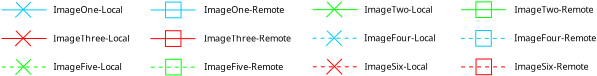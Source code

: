 <?xml version="1.0" encoding="UTF-8"?>
<dia:diagram xmlns:dia="http://www.lysator.liu.se/~alla/dia/">
  <dia:layer name="Background" visible="true" active="true">
    <dia:object type="Standard - Line" version="0" id="O0">
      <dia:attribute name="obj_pos">
        <dia:point val="-21.893,9.8"/>
      </dia:attribute>
      <dia:attribute name="obj_bb">
        <dia:rectangle val="-21.918,9.775;-19.619,9.825"/>
      </dia:attribute>
      <dia:attribute name="conn_endpoints">
        <dia:point val="-21.893,9.8"/>
        <dia:point val="-19.644,9.8"/>
      </dia:attribute>
      <dia:attribute name="numcp">
        <dia:int val="1"/>
      </dia:attribute>
      <dia:attribute name="line_color">
        <dia:color val="#00cbff"/>
      </dia:attribute>
      <dia:attribute name="line_width">
        <dia:real val="0.05"/>
      </dia:attribute>
    </dia:object>
    <dia:object type="Standard - Text" version="1" id="O1">
      <dia:attribute name="obj_pos">
        <dia:point val="-19.303,9.954"/>
      </dia:attribute>
      <dia:attribute name="obj_bb">
        <dia:rectangle val="-19.303,9.534;-15.623,10.061"/>
      </dia:attribute>
      <dia:attribute name="text">
        <dia:composite type="text">
          <dia:attribute name="string">
            <dia:string>#ImageOne-Local#</dia:string>
          </dia:attribute>
          <dia:attribute name="font">
            <dia:font family="sans" style="0" name="Helvetica"/>
          </dia:attribute>
          <dia:attribute name="height">
            <dia:real val="0.564"/>
          </dia:attribute>
          <dia:attribute name="pos">
            <dia:point val="-19.303,9.954"/>
          </dia:attribute>
          <dia:attribute name="color">
            <dia:color val="#000000"/>
          </dia:attribute>
          <dia:attribute name="alignment">
            <dia:enum val="0"/>
          </dia:attribute>
        </dia:composite>
      </dia:attribute>
      <dia:attribute name="valign">
        <dia:enum val="3"/>
      </dia:attribute>
    </dia:object>
    <dia:object type="Standard - Line" version="0" id="O2">
      <dia:attribute name="obj_pos">
        <dia:point val="-21.171,9.419"/>
      </dia:attribute>
      <dia:attribute name="obj_bb">
        <dia:rectangle val="-21.206,9.383;-20.386,10.217"/>
      </dia:attribute>
      <dia:attribute name="conn_endpoints">
        <dia:point val="-21.171,9.419"/>
        <dia:point val="-20.421,10.182"/>
      </dia:attribute>
      <dia:attribute name="numcp">
        <dia:int val="1"/>
      </dia:attribute>
      <dia:attribute name="line_color">
        <dia:color val="#00cbff"/>
      </dia:attribute>
      <dia:attribute name="line_width">
        <dia:real val="0.05"/>
      </dia:attribute>
    </dia:object>
    <dia:object type="Standard - Line" version="0" id="O3">
      <dia:attribute name="obj_pos">
        <dia:point val="-20.435,9.405"/>
      </dia:attribute>
      <dia:attribute name="obj_bb">
        <dia:rectangle val="-21.247,9.37;-20.399,10.217"/>
      </dia:attribute>
      <dia:attribute name="conn_endpoints">
        <dia:point val="-20.435,9.405"/>
        <dia:point val="-21.212,10.182"/>
      </dia:attribute>
      <dia:attribute name="numcp">
        <dia:int val="1"/>
      </dia:attribute>
      <dia:attribute name="line_color">
        <dia:color val="#00cbff"/>
      </dia:attribute>
      <dia:attribute name="line_width">
        <dia:real val="0.05"/>
      </dia:attribute>
    </dia:object>
    <dia:object type="Standard - Line" version="0" id="O4">
      <dia:attribute name="obj_pos">
        <dia:point val="-14.445,9.806"/>
      </dia:attribute>
      <dia:attribute name="obj_bb">
        <dia:rectangle val="-14.47,9.781;-12.171,9.831"/>
      </dia:attribute>
      <dia:attribute name="conn_endpoints">
        <dia:point val="-14.445,9.806"/>
        <dia:point val="-12.196,9.806"/>
      </dia:attribute>
      <dia:attribute name="numcp">
        <dia:int val="1"/>
      </dia:attribute>
      <dia:attribute name="line_color">
        <dia:color val="#00cbff"/>
      </dia:attribute>
      <dia:attribute name="line_width">
        <dia:real val="0.05"/>
      </dia:attribute>
    </dia:object>
    <dia:object type="Standard - Box" version="0" id="O5">
      <dia:attribute name="obj_pos">
        <dia:point val="-13.697,9.412"/>
      </dia:attribute>
      <dia:attribute name="obj_bb">
        <dia:rectangle val="-13.722,9.387;-12.897,10.221"/>
      </dia:attribute>
      <dia:attribute name="elem_corner">
        <dia:point val="-13.697,9.412"/>
      </dia:attribute>
      <dia:attribute name="elem_width">
        <dia:real val="0.775"/>
      </dia:attribute>
      <dia:attribute name="elem_height">
        <dia:real val="0.784"/>
      </dia:attribute>
      <dia:attribute name="border_width">
        <dia:real val="0.05"/>
      </dia:attribute>
      <dia:attribute name="border_color">
        <dia:color val="#00cbff"/>
      </dia:attribute>
      <dia:attribute name="show_background">
        <dia:boolean val="false"/>
      </dia:attribute>
    </dia:object>
    <dia:object type="Standard - Text" version="1" id="O6">
      <dia:attribute name="obj_pos">
        <dia:point val="-11.768,9.952"/>
      </dia:attribute>
      <dia:attribute name="obj_bb">
        <dia:rectangle val="-11.768,9.532;-7.505,10.059"/>
      </dia:attribute>
      <dia:attribute name="text">
        <dia:composite type="text">
          <dia:attribute name="string">
            <dia:string>#ImageOne-Remote#</dia:string>
          </dia:attribute>
          <dia:attribute name="font">
            <dia:font family="sans" style="0" name="Helvetica"/>
          </dia:attribute>
          <dia:attribute name="height">
            <dia:real val="0.564"/>
          </dia:attribute>
          <dia:attribute name="pos">
            <dia:point val="-11.768,9.952"/>
          </dia:attribute>
          <dia:attribute name="color">
            <dia:color val="#000000"/>
          </dia:attribute>
          <dia:attribute name="alignment">
            <dia:enum val="0"/>
          </dia:attribute>
        </dia:composite>
      </dia:attribute>
      <dia:attribute name="valign">
        <dia:enum val="3"/>
      </dia:attribute>
    </dia:object>
    <dia:object type="Standard - Line" version="0" id="O7">
      <dia:attribute name="obj_pos">
        <dia:point val="-6.344,9.788"/>
      </dia:attribute>
      <dia:attribute name="obj_bb">
        <dia:rectangle val="-6.369,9.763;-4.07,9.813"/>
      </dia:attribute>
      <dia:attribute name="conn_endpoints">
        <dia:point val="-6.344,9.788"/>
        <dia:point val="-4.095,9.788"/>
      </dia:attribute>
      <dia:attribute name="numcp">
        <dia:int val="1"/>
      </dia:attribute>
      <dia:attribute name="line_color">
        <dia:color val="#00ff00"/>
      </dia:attribute>
      <dia:attribute name="line_width">
        <dia:real val="0.05"/>
      </dia:attribute>
    </dia:object>
    <dia:object type="Standard - Text" version="1" id="O8">
      <dia:attribute name="obj_pos">
        <dia:point val="-3.754,9.941"/>
      </dia:attribute>
      <dia:attribute name="obj_bb">
        <dia:rectangle val="-3.754,9.521;-0.069,10.048"/>
      </dia:attribute>
      <dia:attribute name="text">
        <dia:composite type="text">
          <dia:attribute name="string">
            <dia:string>#ImageTwo-Local#</dia:string>
          </dia:attribute>
          <dia:attribute name="font">
            <dia:font family="sans" style="0" name="Helvetica"/>
          </dia:attribute>
          <dia:attribute name="height">
            <dia:real val="0.564"/>
          </dia:attribute>
          <dia:attribute name="pos">
            <dia:point val="-3.754,9.941"/>
          </dia:attribute>
          <dia:attribute name="color">
            <dia:color val="#000000"/>
          </dia:attribute>
          <dia:attribute name="alignment">
            <dia:enum val="0"/>
          </dia:attribute>
        </dia:composite>
      </dia:attribute>
      <dia:attribute name="valign">
        <dia:enum val="3"/>
      </dia:attribute>
    </dia:object>
    <dia:object type="Standard - Line" version="0" id="O9">
      <dia:attribute name="obj_pos">
        <dia:point val="-5.622,9.406"/>
      </dia:attribute>
      <dia:attribute name="obj_bb">
        <dia:rectangle val="-5.657,9.371;-4.837,10.205"/>
      </dia:attribute>
      <dia:attribute name="conn_endpoints">
        <dia:point val="-5.622,9.406"/>
        <dia:point val="-4.872,10.169"/>
      </dia:attribute>
      <dia:attribute name="numcp">
        <dia:int val="1"/>
      </dia:attribute>
      <dia:attribute name="line_color">
        <dia:color val="#00ff00"/>
      </dia:attribute>
      <dia:attribute name="line_width">
        <dia:real val="0.05"/>
      </dia:attribute>
    </dia:object>
    <dia:object type="Standard - Line" version="0" id="O10">
      <dia:attribute name="obj_pos">
        <dia:point val="-4.886,9.392"/>
      </dia:attribute>
      <dia:attribute name="obj_bb">
        <dia:rectangle val="-5.698,9.357;-4.85,10.205"/>
      </dia:attribute>
      <dia:attribute name="conn_endpoints">
        <dia:point val="-4.886,9.392"/>
        <dia:point val="-5.663,10.169"/>
      </dia:attribute>
      <dia:attribute name="numcp">
        <dia:int val="1"/>
      </dia:attribute>
      <dia:attribute name="line_color">
        <dia:color val="#00ff00"/>
      </dia:attribute>
      <dia:attribute name="line_width">
        <dia:real val="0.05"/>
      </dia:attribute>
    </dia:object>
    <dia:object type="Standard - Line" version="0" id="O11">
      <dia:attribute name="obj_pos">
        <dia:point val="1.071,9.793"/>
      </dia:attribute>
      <dia:attribute name="obj_bb">
        <dia:rectangle val="1.046,9.768;3.345,9.818"/>
      </dia:attribute>
      <dia:attribute name="conn_endpoints">
        <dia:point val="1.071,9.793"/>
        <dia:point val="3.32,9.793"/>
      </dia:attribute>
      <dia:attribute name="numcp">
        <dia:int val="1"/>
      </dia:attribute>
      <dia:attribute name="line_color">
        <dia:color val="#00ff00"/>
      </dia:attribute>
      <dia:attribute name="line_width">
        <dia:real val="0.05"/>
      </dia:attribute>
    </dia:object>
    <dia:object type="Standard - Box" version="0" id="O12">
      <dia:attribute name="obj_pos">
        <dia:point val="1.82,9.399"/>
      </dia:attribute>
      <dia:attribute name="obj_bb">
        <dia:rectangle val="1.795,9.374;2.619,10.208"/>
      </dia:attribute>
      <dia:attribute name="elem_corner">
        <dia:point val="1.82,9.399"/>
      </dia:attribute>
      <dia:attribute name="elem_width">
        <dia:real val="0.775"/>
      </dia:attribute>
      <dia:attribute name="elem_height">
        <dia:real val="0.784"/>
      </dia:attribute>
      <dia:attribute name="border_width">
        <dia:real val="0.05"/>
      </dia:attribute>
      <dia:attribute name="border_color">
        <dia:color val="#00ff00"/>
      </dia:attribute>
      <dia:attribute name="show_background">
        <dia:boolean val="false"/>
      </dia:attribute>
    </dia:object>
    <dia:object type="Standard - Text" version="1" id="O13">
      <dia:attribute name="obj_pos">
        <dia:point val="3.749,9.939"/>
      </dia:attribute>
      <dia:attribute name="obj_bb">
        <dia:rectangle val="3.749,9.519;8.016,10.047"/>
      </dia:attribute>
      <dia:attribute name="text">
        <dia:composite type="text">
          <dia:attribute name="string">
            <dia:string>#ImageTwo-Remote#</dia:string>
          </dia:attribute>
          <dia:attribute name="font">
            <dia:font family="sans" style="0" name="Helvetica"/>
          </dia:attribute>
          <dia:attribute name="height">
            <dia:real val="0.564"/>
          </dia:attribute>
          <dia:attribute name="pos">
            <dia:point val="3.749,9.939"/>
          </dia:attribute>
          <dia:attribute name="color">
            <dia:color val="#000000"/>
          </dia:attribute>
          <dia:attribute name="alignment">
            <dia:enum val="0"/>
          </dia:attribute>
        </dia:composite>
      </dia:attribute>
      <dia:attribute name="valign">
        <dia:enum val="3"/>
      </dia:attribute>
    </dia:object>
    <dia:object type="Standard - Line" version="0" id="O14">
      <dia:attribute name="obj_pos">
        <dia:point val="-21.9,11.232"/>
      </dia:attribute>
      <dia:attribute name="obj_bb">
        <dia:rectangle val="-21.925,11.207;-19.625,11.257"/>
      </dia:attribute>
      <dia:attribute name="conn_endpoints">
        <dia:point val="-21.9,11.232"/>
        <dia:point val="-19.651,11.232"/>
      </dia:attribute>
      <dia:attribute name="numcp">
        <dia:int val="1"/>
      </dia:attribute>
      <dia:attribute name="line_color">
        <dia:color val="#ff0000"/>
      </dia:attribute>
      <dia:attribute name="line_width">
        <dia:real val="0.05"/>
      </dia:attribute>
    </dia:object>
    <dia:object type="Standard - Text" version="1" id="O15">
      <dia:attribute name="obj_pos">
        <dia:point val="-19.31,11.385"/>
      </dia:attribute>
      <dia:attribute name="obj_bb">
        <dia:rectangle val="-19.31,10.952;-15.232,11.519"/>
      </dia:attribute>
      <dia:attribute name="text">
        <dia:composite type="text">
          <dia:attribute name="string">
            <dia:string>#ImageThree-Local#</dia:string>
          </dia:attribute>
          <dia:attribute name="font">
            <dia:font family="sans" style="0" name="Helvetica"/>
          </dia:attribute>
          <dia:attribute name="height">
            <dia:real val="0.564"/>
          </dia:attribute>
          <dia:attribute name="pos">
            <dia:point val="-19.31,11.385"/>
          </dia:attribute>
          <dia:attribute name="color">
            <dia:color val="#000000"/>
          </dia:attribute>
          <dia:attribute name="alignment">
            <dia:enum val="0"/>
          </dia:attribute>
        </dia:composite>
      </dia:attribute>
      <dia:attribute name="valign">
        <dia:enum val="3"/>
      </dia:attribute>
    </dia:object>
    <dia:object type="Standard - Line" version="0" id="O16">
      <dia:attribute name="obj_pos">
        <dia:point val="-21.177,10.851"/>
      </dia:attribute>
      <dia:attribute name="obj_bb">
        <dia:rectangle val="-21.213,10.815;-20.392,11.649"/>
      </dia:attribute>
      <dia:attribute name="conn_endpoints">
        <dia:point val="-21.177,10.851"/>
        <dia:point val="-20.427,11.614"/>
      </dia:attribute>
      <dia:attribute name="numcp">
        <dia:int val="1"/>
      </dia:attribute>
      <dia:attribute name="line_color">
        <dia:color val="#ff0000"/>
      </dia:attribute>
      <dia:attribute name="line_width">
        <dia:real val="0.05"/>
      </dia:attribute>
    </dia:object>
    <dia:object type="Standard - Line" version="0" id="O17">
      <dia:attribute name="obj_pos">
        <dia:point val="-20.441,10.837"/>
      </dia:attribute>
      <dia:attribute name="obj_bb">
        <dia:rectangle val="-21.253,10.802;-20.406,11.649"/>
      </dia:attribute>
      <dia:attribute name="conn_endpoints">
        <dia:point val="-20.441,10.837"/>
        <dia:point val="-21.218,11.614"/>
      </dia:attribute>
      <dia:attribute name="numcp">
        <dia:int val="1"/>
      </dia:attribute>
      <dia:attribute name="line_color">
        <dia:color val="#ff0000"/>
      </dia:attribute>
      <dia:attribute name="line_width">
        <dia:real val="0.05"/>
      </dia:attribute>
    </dia:object>
    <dia:object type="Standard - Line" version="0" id="O18">
      <dia:attribute name="obj_pos">
        <dia:point val="-14.452,11.238"/>
      </dia:attribute>
      <dia:attribute name="obj_bb">
        <dia:rectangle val="-14.477,11.213;-12.178,11.263"/>
      </dia:attribute>
      <dia:attribute name="conn_endpoints">
        <dia:point val="-14.452,11.238"/>
        <dia:point val="-12.203,11.238"/>
      </dia:attribute>
      <dia:attribute name="numcp">
        <dia:int val="1"/>
      </dia:attribute>
      <dia:attribute name="line_color">
        <dia:color val="#ff0000"/>
      </dia:attribute>
      <dia:attribute name="line_width">
        <dia:real val="0.05"/>
      </dia:attribute>
    </dia:object>
    <dia:object type="Standard - Box" version="0" id="O19">
      <dia:attribute name="obj_pos">
        <dia:point val="-13.703,10.844"/>
      </dia:attribute>
      <dia:attribute name="obj_bb">
        <dia:rectangle val="-13.728,10.819;-12.903,11.652"/>
      </dia:attribute>
      <dia:attribute name="elem_corner">
        <dia:point val="-13.703,10.844"/>
      </dia:attribute>
      <dia:attribute name="elem_width">
        <dia:real val="0.775"/>
      </dia:attribute>
      <dia:attribute name="elem_height">
        <dia:real val="0.784"/>
      </dia:attribute>
      <dia:attribute name="border_width">
        <dia:real val="0.05"/>
      </dia:attribute>
      <dia:attribute name="border_color">
        <dia:color val="#ff0000"/>
      </dia:attribute>
      <dia:attribute name="show_background">
        <dia:boolean val="false"/>
      </dia:attribute>
    </dia:object>
    <dia:object type="Standard - Text" version="1" id="O20">
      <dia:attribute name="obj_pos">
        <dia:point val="-11.774,11.384"/>
      </dia:attribute>
      <dia:attribute name="obj_bb">
        <dia:rectangle val="-11.774,10.951;-7.113,11.518"/>
      </dia:attribute>
      <dia:attribute name="text">
        <dia:composite type="text">
          <dia:attribute name="string">
            <dia:string>#ImageThree-Remote#</dia:string>
          </dia:attribute>
          <dia:attribute name="font">
            <dia:font family="sans" style="0" name="Helvetica"/>
          </dia:attribute>
          <dia:attribute name="height">
            <dia:real val="0.564"/>
          </dia:attribute>
          <dia:attribute name="pos">
            <dia:point val="-11.774,11.384"/>
          </dia:attribute>
          <dia:attribute name="color">
            <dia:color val="#000000"/>
          </dia:attribute>
          <dia:attribute name="alignment">
            <dia:enum val="0"/>
          </dia:attribute>
        </dia:composite>
      </dia:attribute>
      <dia:attribute name="valign">
        <dia:enum val="3"/>
      </dia:attribute>
    </dia:object>
    <dia:object type="Standard - Line" version="0" id="O21">
      <dia:attribute name="obj_pos">
        <dia:point val="-6.351,11.219"/>
      </dia:attribute>
      <dia:attribute name="obj_bb">
        <dia:rectangle val="-6.376,11.194;-4.077,11.244"/>
      </dia:attribute>
      <dia:attribute name="conn_endpoints">
        <dia:point val="-6.351,11.219"/>
        <dia:point val="-4.102,11.219"/>
      </dia:attribute>
      <dia:attribute name="numcp">
        <dia:int val="1"/>
      </dia:attribute>
      <dia:attribute name="line_color">
        <dia:color val="#00cbff"/>
      </dia:attribute>
      <dia:attribute name="line_width">
        <dia:real val="0.05"/>
      </dia:attribute>
      <dia:attribute name="line_style">
        <dia:enum val="1"/>
      </dia:attribute>
      <dia:attribute name="dashlength">
        <dia:real val="0.2"/>
      </dia:attribute>
    </dia:object>
    <dia:object type="Standard - Text" version="1" id="O22">
      <dia:attribute name="obj_pos">
        <dia:point val="-3.761,11.373"/>
      </dia:attribute>
      <dia:attribute name="obj_bb">
        <dia:rectangle val="-3.761,10.94;0.022,11.507"/>
      </dia:attribute>
      <dia:attribute name="text">
        <dia:composite type="text">
          <dia:attribute name="string">
            <dia:string>#ImageFour-Local#</dia:string>
          </dia:attribute>
          <dia:attribute name="font">
            <dia:font family="sans" style="0" name="Helvetica"/>
          </dia:attribute>
          <dia:attribute name="height">
            <dia:real val="0.564"/>
          </dia:attribute>
          <dia:attribute name="pos">
            <dia:point val="-3.761,11.373"/>
          </dia:attribute>
          <dia:attribute name="color">
            <dia:color val="#000000"/>
          </dia:attribute>
          <dia:attribute name="alignment">
            <dia:enum val="0"/>
          </dia:attribute>
        </dia:composite>
      </dia:attribute>
      <dia:attribute name="valign">
        <dia:enum val="3"/>
      </dia:attribute>
    </dia:object>
    <dia:object type="Standard - Line" version="0" id="O23">
      <dia:attribute name="obj_pos">
        <dia:point val="-5.628,10.838"/>
      </dia:attribute>
      <dia:attribute name="obj_bb">
        <dia:rectangle val="-5.664,10.802;-4.843,11.636"/>
      </dia:attribute>
      <dia:attribute name="conn_endpoints">
        <dia:point val="-5.628,10.838"/>
        <dia:point val="-4.879,11.601"/>
      </dia:attribute>
      <dia:attribute name="numcp">
        <dia:int val="1"/>
      </dia:attribute>
      <dia:attribute name="line_color">
        <dia:color val="#00cbff"/>
      </dia:attribute>
      <dia:attribute name="line_width">
        <dia:real val="0.05"/>
      </dia:attribute>
    </dia:object>
    <dia:object type="Standard - Line" version="0" id="O24">
      <dia:attribute name="obj_pos">
        <dia:point val="-4.892,10.824"/>
      </dia:attribute>
      <dia:attribute name="obj_bb">
        <dia:rectangle val="-5.705,10.789;-4.857,11.636"/>
      </dia:attribute>
      <dia:attribute name="conn_endpoints">
        <dia:point val="-4.892,10.824"/>
        <dia:point val="-5.669,11.601"/>
      </dia:attribute>
      <dia:attribute name="numcp">
        <dia:int val="1"/>
      </dia:attribute>
      <dia:attribute name="line_color">
        <dia:color val="#00cbff"/>
      </dia:attribute>
      <dia:attribute name="line_width">
        <dia:real val="0.05"/>
      </dia:attribute>
    </dia:object>
    <dia:object type="Standard - Line" version="0" id="O25">
      <dia:attribute name="obj_pos">
        <dia:point val="1.064,11.225"/>
      </dia:attribute>
      <dia:attribute name="obj_bb">
        <dia:rectangle val="1.039,11.2;3.339,11.25"/>
      </dia:attribute>
      <dia:attribute name="conn_endpoints">
        <dia:point val="1.064,11.225"/>
        <dia:point val="3.314,11.225"/>
      </dia:attribute>
      <dia:attribute name="numcp">
        <dia:int val="1"/>
      </dia:attribute>
      <dia:attribute name="line_color">
        <dia:color val="#00cbff"/>
      </dia:attribute>
      <dia:attribute name="line_width">
        <dia:real val="0.05"/>
      </dia:attribute>
      <dia:attribute name="line_style">
        <dia:enum val="1"/>
      </dia:attribute>
      <dia:attribute name="dashlength">
        <dia:real val="0.2"/>
      </dia:attribute>
    </dia:object>
    <dia:object type="Standard - Box" version="0" id="O26">
      <dia:attribute name="obj_pos">
        <dia:point val="1.813,10.831"/>
      </dia:attribute>
      <dia:attribute name="obj_bb">
        <dia:rectangle val="1.788,10.806;2.613,11.64"/>
      </dia:attribute>
      <dia:attribute name="elem_corner">
        <dia:point val="1.813,10.831"/>
      </dia:attribute>
      <dia:attribute name="elem_width">
        <dia:real val="0.775"/>
      </dia:attribute>
      <dia:attribute name="elem_height">
        <dia:real val="0.784"/>
      </dia:attribute>
      <dia:attribute name="border_width">
        <dia:real val="0.05"/>
      </dia:attribute>
      <dia:attribute name="border_color">
        <dia:color val="#00cbff"/>
      </dia:attribute>
      <dia:attribute name="show_background">
        <dia:boolean val="false"/>
      </dia:attribute>
    </dia:object>
    <dia:object type="Standard - Text" version="1" id="O27">
      <dia:attribute name="obj_pos">
        <dia:point val="3.742,11.371"/>
      </dia:attribute>
      <dia:attribute name="obj_bb">
        <dia:rectangle val="3.742,10.938;8.108,11.505"/>
      </dia:attribute>
      <dia:attribute name="text">
        <dia:composite type="text">
          <dia:attribute name="string">
            <dia:string>#ImageFour-Remote#</dia:string>
          </dia:attribute>
          <dia:attribute name="font">
            <dia:font family="sans" style="0" name="Helvetica"/>
          </dia:attribute>
          <dia:attribute name="height">
            <dia:real val="0.564"/>
          </dia:attribute>
          <dia:attribute name="pos">
            <dia:point val="3.742,11.371"/>
          </dia:attribute>
          <dia:attribute name="color">
            <dia:color val="#000000"/>
          </dia:attribute>
          <dia:attribute name="alignment">
            <dia:enum val="0"/>
          </dia:attribute>
        </dia:composite>
      </dia:attribute>
      <dia:attribute name="valign">
        <dia:enum val="3"/>
      </dia:attribute>
    </dia:object>
    <dia:object type="Standard - Line" version="0" id="O28">
      <dia:attribute name="obj_pos">
        <dia:point val="-21.886,12.659"/>
      </dia:attribute>
      <dia:attribute name="obj_bb">
        <dia:rectangle val="-21.911,12.634;-19.612,12.684"/>
      </dia:attribute>
      <dia:attribute name="conn_endpoints">
        <dia:point val="-21.886,12.659"/>
        <dia:point val="-19.637,12.659"/>
      </dia:attribute>
      <dia:attribute name="numcp">
        <dia:int val="1"/>
      </dia:attribute>
      <dia:attribute name="line_color">
        <dia:color val="#00ff00"/>
      </dia:attribute>
      <dia:attribute name="line_width">
        <dia:real val="0.05"/>
      </dia:attribute>
      <dia:attribute name="line_style">
        <dia:enum val="1"/>
      </dia:attribute>
      <dia:attribute name="dashlength">
        <dia:real val="0.2"/>
      </dia:attribute>
    </dia:object>
    <dia:object type="Standard - Text" version="1" id="O29">
      <dia:attribute name="obj_pos">
        <dia:point val="-19.296,12.812"/>
      </dia:attribute>
      <dia:attribute name="obj_bb">
        <dia:rectangle val="-19.296,12.379;-15.593,12.946"/>
      </dia:attribute>
      <dia:attribute name="text">
        <dia:composite type="text">
          <dia:attribute name="string">
            <dia:string>#ImageFive-Local#</dia:string>
          </dia:attribute>
          <dia:attribute name="font">
            <dia:font family="sans" style="0" name="Helvetica"/>
          </dia:attribute>
          <dia:attribute name="height">
            <dia:real val="0.564"/>
          </dia:attribute>
          <dia:attribute name="pos">
            <dia:point val="-19.296,12.812"/>
          </dia:attribute>
          <dia:attribute name="color">
            <dia:color val="#000000"/>
          </dia:attribute>
          <dia:attribute name="alignment">
            <dia:enum val="0"/>
          </dia:attribute>
        </dia:composite>
      </dia:attribute>
      <dia:attribute name="valign">
        <dia:enum val="3"/>
      </dia:attribute>
    </dia:object>
    <dia:object type="Standard - Line" version="0" id="O30">
      <dia:attribute name="obj_pos">
        <dia:point val="-21.164,12.277"/>
      </dia:attribute>
      <dia:attribute name="obj_bb">
        <dia:rectangle val="-21.199,12.242;-20.378,13.076"/>
      </dia:attribute>
      <dia:attribute name="conn_endpoints">
        <dia:point val="-21.164,12.277"/>
        <dia:point val="-20.414,13.04"/>
      </dia:attribute>
      <dia:attribute name="numcp">
        <dia:int val="1"/>
      </dia:attribute>
      <dia:attribute name="line_color">
        <dia:color val="#00ff00"/>
      </dia:attribute>
      <dia:attribute name="line_width">
        <dia:real val="0.05"/>
      </dia:attribute>
    </dia:object>
    <dia:object type="Standard - Line" version="0" id="O31">
      <dia:attribute name="obj_pos">
        <dia:point val="-20.427,12.263"/>
      </dia:attribute>
      <dia:attribute name="obj_bb">
        <dia:rectangle val="-21.24,12.228;-20.392,13.076"/>
      </dia:attribute>
      <dia:attribute name="conn_endpoints">
        <dia:point val="-20.427,12.263"/>
        <dia:point val="-21.204,13.04"/>
      </dia:attribute>
      <dia:attribute name="numcp">
        <dia:int val="1"/>
      </dia:attribute>
      <dia:attribute name="line_color">
        <dia:color val="#00ff00"/>
      </dia:attribute>
      <dia:attribute name="line_width">
        <dia:real val="0.05"/>
      </dia:attribute>
    </dia:object>
    <dia:object type="Standard - Line" version="0" id="O32">
      <dia:attribute name="obj_pos">
        <dia:point val="-14.438,12.665"/>
      </dia:attribute>
      <dia:attribute name="obj_bb">
        <dia:rectangle val="-14.463,12.64;-12.164,12.69"/>
      </dia:attribute>
      <dia:attribute name="conn_endpoints">
        <dia:point val="-14.438,12.665"/>
        <dia:point val="-12.189,12.665"/>
      </dia:attribute>
      <dia:attribute name="numcp">
        <dia:int val="1"/>
      </dia:attribute>
      <dia:attribute name="line_color">
        <dia:color val="#00ff00"/>
      </dia:attribute>
      <dia:attribute name="line_width">
        <dia:real val="0.05"/>
      </dia:attribute>
      <dia:attribute name="line_style">
        <dia:enum val="1"/>
      </dia:attribute>
      <dia:attribute name="dashlength">
        <dia:real val="0.2"/>
      </dia:attribute>
    </dia:object>
    <dia:object type="Standard - Box" version="0" id="O33">
      <dia:attribute name="obj_pos">
        <dia:point val="-13.69,12.27"/>
      </dia:attribute>
      <dia:attribute name="obj_bb">
        <dia:rectangle val="-13.715,12.245;-12.89,13.079"/>
      </dia:attribute>
      <dia:attribute name="elem_corner">
        <dia:point val="-13.69,12.27"/>
      </dia:attribute>
      <dia:attribute name="elem_width">
        <dia:real val="0.775"/>
      </dia:attribute>
      <dia:attribute name="elem_height">
        <dia:real val="0.784"/>
      </dia:attribute>
      <dia:attribute name="border_width">
        <dia:real val="0.05"/>
      </dia:attribute>
      <dia:attribute name="border_color">
        <dia:color val="#00ff00"/>
      </dia:attribute>
      <dia:attribute name="show_background">
        <dia:boolean val="false"/>
      </dia:attribute>
    </dia:object>
    <dia:object type="Standard - Text" version="1" id="O34">
      <dia:attribute name="obj_pos">
        <dia:point val="-11.76,12.81"/>
      </dia:attribute>
      <dia:attribute name="obj_bb">
        <dia:rectangle val="-11.76,12.377;-7.475,12.944"/>
      </dia:attribute>
      <dia:attribute name="text">
        <dia:composite type="text">
          <dia:attribute name="string">
            <dia:string>#ImageFive-Remote#</dia:string>
          </dia:attribute>
          <dia:attribute name="font">
            <dia:font family="sans" style="0" name="Helvetica"/>
          </dia:attribute>
          <dia:attribute name="height">
            <dia:real val="0.564"/>
          </dia:attribute>
          <dia:attribute name="pos">
            <dia:point val="-11.76,12.81"/>
          </dia:attribute>
          <dia:attribute name="color">
            <dia:color val="#000000"/>
          </dia:attribute>
          <dia:attribute name="alignment">
            <dia:enum val="0"/>
          </dia:attribute>
        </dia:composite>
      </dia:attribute>
      <dia:attribute name="valign">
        <dia:enum val="3"/>
      </dia:attribute>
    </dia:object>
    <dia:object type="Standard - Line" version="0" id="O35">
      <dia:attribute name="obj_pos">
        <dia:point val="-6.337,12.646"/>
      </dia:attribute>
      <dia:attribute name="obj_bb">
        <dia:rectangle val="-6.362,12.621;-4.063,12.671"/>
      </dia:attribute>
      <dia:attribute name="conn_endpoints">
        <dia:point val="-6.337,12.646"/>
        <dia:point val="-4.088,12.646"/>
      </dia:attribute>
      <dia:attribute name="numcp">
        <dia:int val="1"/>
      </dia:attribute>
      <dia:attribute name="line_color">
        <dia:color val="#ff0000"/>
      </dia:attribute>
      <dia:attribute name="line_width">
        <dia:real val="0.05"/>
      </dia:attribute>
      <dia:attribute name="line_style">
        <dia:enum val="1"/>
      </dia:attribute>
      <dia:attribute name="dashlength">
        <dia:real val="0.2"/>
      </dia:attribute>
    </dia:object>
    <dia:object type="Standard - Text" version="1" id="O36">
      <dia:attribute name="obj_pos">
        <dia:point val="-3.747,12.799"/>
      </dia:attribute>
      <dia:attribute name="obj_bb">
        <dia:rectangle val="-3.747,12.366;-0.294,12.933"/>
      </dia:attribute>
      <dia:attribute name="text">
        <dia:composite type="text">
          <dia:attribute name="string">
            <dia:string>#ImageSix-Local#</dia:string>
          </dia:attribute>
          <dia:attribute name="font">
            <dia:font family="sans" style="0" name="Helvetica"/>
          </dia:attribute>
          <dia:attribute name="height">
            <dia:real val="0.564"/>
          </dia:attribute>
          <dia:attribute name="pos">
            <dia:point val="-3.747,12.799"/>
          </dia:attribute>
          <dia:attribute name="color">
            <dia:color val="#000000"/>
          </dia:attribute>
          <dia:attribute name="alignment">
            <dia:enum val="0"/>
          </dia:attribute>
        </dia:composite>
      </dia:attribute>
      <dia:attribute name="valign">
        <dia:enum val="3"/>
      </dia:attribute>
    </dia:object>
    <dia:object type="Standard - Line" version="0" id="O37">
      <dia:attribute name="obj_pos">
        <dia:point val="-5.615,12.264"/>
      </dia:attribute>
      <dia:attribute name="obj_bb">
        <dia:rectangle val="-5.65,12.229;-4.83,13.063"/>
      </dia:attribute>
      <dia:attribute name="conn_endpoints">
        <dia:point val="-5.615,12.264"/>
        <dia:point val="-4.865,13.028"/>
      </dia:attribute>
      <dia:attribute name="numcp">
        <dia:int val="1"/>
      </dia:attribute>
      <dia:attribute name="line_color">
        <dia:color val="#ff0000"/>
      </dia:attribute>
      <dia:attribute name="line_width">
        <dia:real val="0.05"/>
      </dia:attribute>
    </dia:object>
    <dia:object type="Standard - Line" version="0" id="O38">
      <dia:attribute name="obj_pos">
        <dia:point val="-4.879,12.251"/>
      </dia:attribute>
      <dia:attribute name="obj_bb">
        <dia:rectangle val="-5.691,12.215;-4.843,13.063"/>
      </dia:attribute>
      <dia:attribute name="conn_endpoints">
        <dia:point val="-4.879,12.251"/>
        <dia:point val="-5.656,13.028"/>
      </dia:attribute>
      <dia:attribute name="numcp">
        <dia:int val="1"/>
      </dia:attribute>
      <dia:attribute name="line_color">
        <dia:color val="#ff0000"/>
      </dia:attribute>
      <dia:attribute name="line_width">
        <dia:real val="0.05"/>
      </dia:attribute>
    </dia:object>
    <dia:object type="Standard - Line" version="0" id="O39">
      <dia:attribute name="obj_pos">
        <dia:point val="1.078,12.652"/>
      </dia:attribute>
      <dia:attribute name="obj_bb">
        <dia:rectangle val="1.053,12.627;3.352,12.677"/>
      </dia:attribute>
      <dia:attribute name="conn_endpoints">
        <dia:point val="1.078,12.652"/>
        <dia:point val="3.327,12.652"/>
      </dia:attribute>
      <dia:attribute name="numcp">
        <dia:int val="1"/>
      </dia:attribute>
      <dia:attribute name="line_color">
        <dia:color val="#ff0000"/>
      </dia:attribute>
      <dia:attribute name="line_width">
        <dia:real val="0.05"/>
      </dia:attribute>
      <dia:attribute name="line_style">
        <dia:enum val="1"/>
      </dia:attribute>
      <dia:attribute name="dashlength">
        <dia:real val="0.2"/>
      </dia:attribute>
    </dia:object>
    <dia:object type="Standard - Box" version="0" id="O40">
      <dia:attribute name="obj_pos">
        <dia:point val="1.827,12.258"/>
      </dia:attribute>
      <dia:attribute name="obj_bb">
        <dia:rectangle val="1.802,12.232;2.627,13.066"/>
      </dia:attribute>
      <dia:attribute name="elem_corner">
        <dia:point val="1.827,12.258"/>
      </dia:attribute>
      <dia:attribute name="elem_width">
        <dia:real val="0.775"/>
      </dia:attribute>
      <dia:attribute name="elem_height">
        <dia:real val="0.784"/>
      </dia:attribute>
      <dia:attribute name="border_width">
        <dia:real val="0.05"/>
      </dia:attribute>
      <dia:attribute name="border_color">
        <dia:color val="#ff0000"/>
      </dia:attribute>
      <dia:attribute name="show_background">
        <dia:boolean val="false"/>
      </dia:attribute>
    </dia:object>
    <dia:object type="Standard - Text" version="1" id="O41">
      <dia:attribute name="obj_pos">
        <dia:point val="3.756,12.798"/>
      </dia:attribute>
      <dia:attribute name="obj_bb">
        <dia:rectangle val="3.756,12.364;7.792,12.931"/>
      </dia:attribute>
      <dia:attribute name="text">
        <dia:composite type="text">
          <dia:attribute name="string">
            <dia:string>#ImageSix-Remote#</dia:string>
          </dia:attribute>
          <dia:attribute name="font">
            <dia:font family="sans" style="0" name="Helvetica"/>
          </dia:attribute>
          <dia:attribute name="height">
            <dia:real val="0.564"/>
          </dia:attribute>
          <dia:attribute name="pos">
            <dia:point val="3.756,12.798"/>
          </dia:attribute>
          <dia:attribute name="color">
            <dia:color val="#000000"/>
          </dia:attribute>
          <dia:attribute name="alignment">
            <dia:enum val="0"/>
          </dia:attribute>
        </dia:composite>
      </dia:attribute>
      <dia:attribute name="valign">
        <dia:enum val="3"/>
      </dia:attribute>
    </dia:object>
  </dia:layer>
</dia:diagram>
